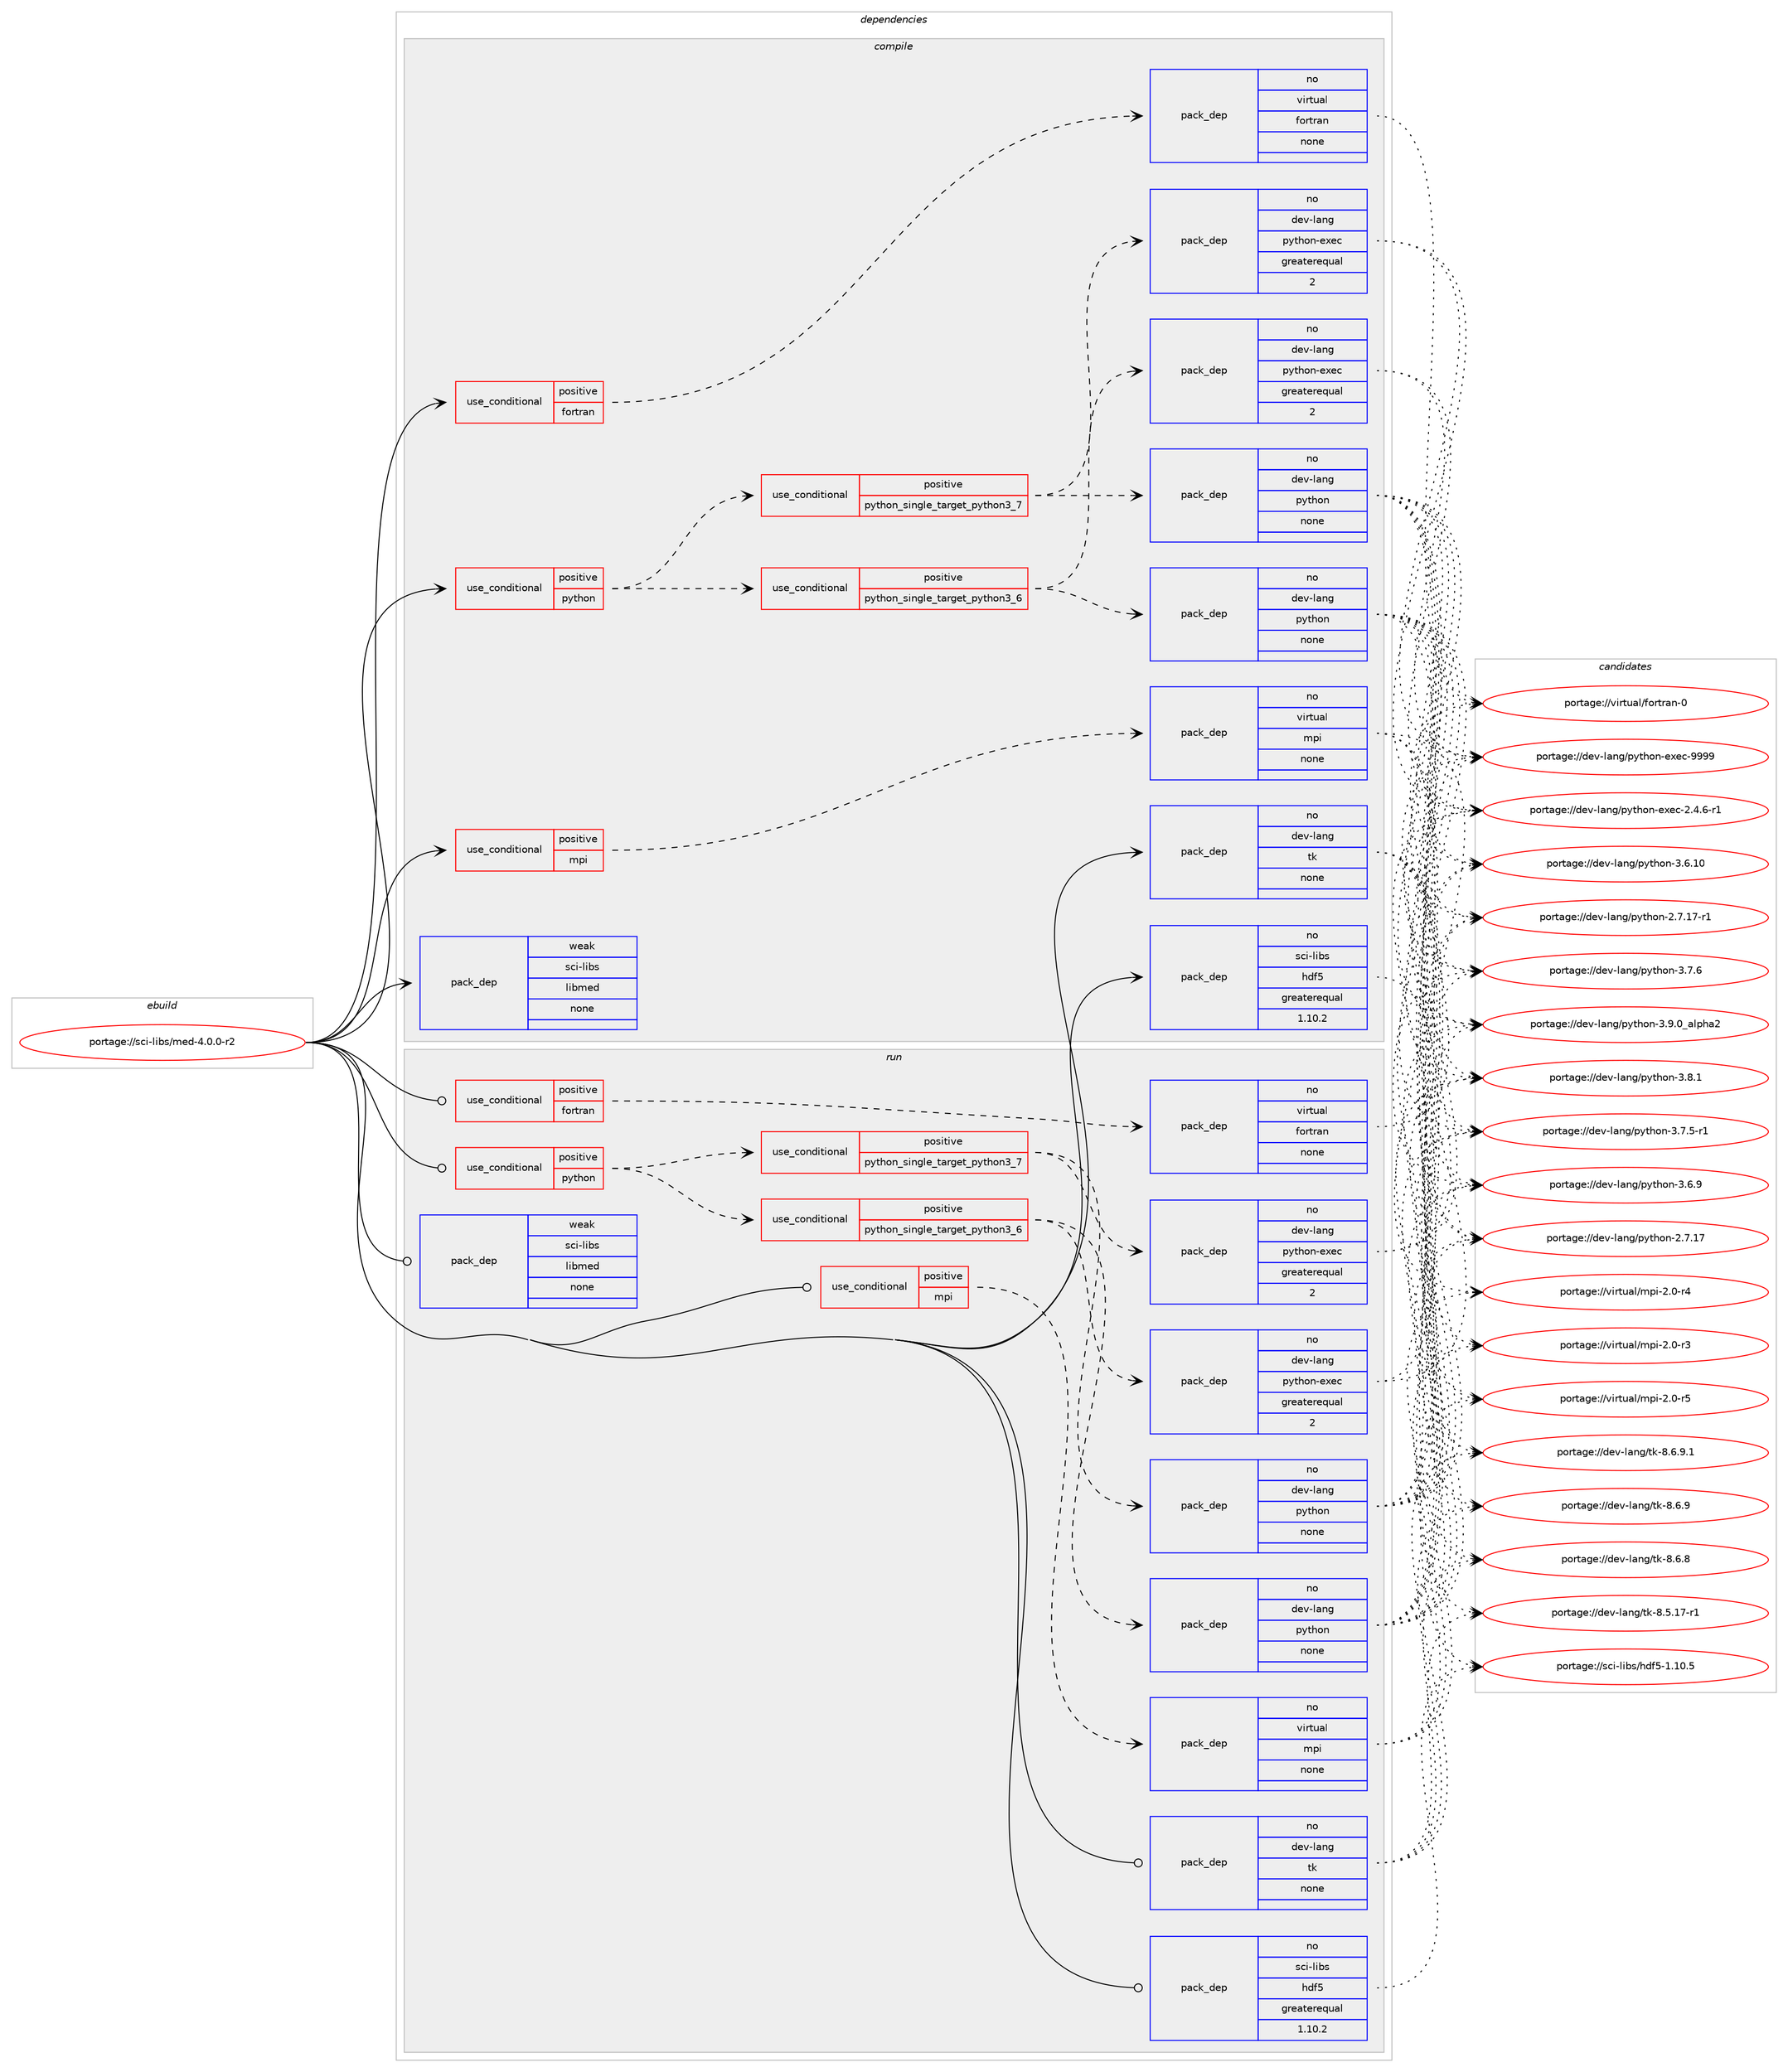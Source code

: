 digraph prolog {

# *************
# Graph options
# *************

newrank=true;
concentrate=true;
compound=true;
graph [rankdir=LR,fontname=Helvetica,fontsize=10,ranksep=1.5];#, ranksep=2.5, nodesep=0.2];
edge  [arrowhead=vee];
node  [fontname=Helvetica,fontsize=10];

# **********
# The ebuild
# **********

subgraph cluster_leftcol {
color=gray;
rank=same;
label=<<i>ebuild</i>>;
id [label="portage://sci-libs/med-4.0.0-r2", color=red, width=4, href="../sci-libs/med-4.0.0-r2.svg"];
}

# ****************
# The dependencies
# ****************

subgraph cluster_midcol {
color=gray;
label=<<i>dependencies</i>>;
subgraph cluster_compile {
fillcolor="#eeeeee";
style=filled;
label=<<i>compile</i>>;
subgraph cond15785 {
dependency80340 [label=<<TABLE BORDER="0" CELLBORDER="1" CELLSPACING="0" CELLPADDING="4"><TR><TD ROWSPAN="3" CELLPADDING="10">use_conditional</TD></TR><TR><TD>positive</TD></TR><TR><TD>fortran</TD></TR></TABLE>>, shape=none, color=red];
subgraph pack63107 {
dependency80341 [label=<<TABLE BORDER="0" CELLBORDER="1" CELLSPACING="0" CELLPADDING="4" WIDTH="220"><TR><TD ROWSPAN="6" CELLPADDING="30">pack_dep</TD></TR><TR><TD WIDTH="110">no</TD></TR><TR><TD>virtual</TD></TR><TR><TD>fortran</TD></TR><TR><TD>none</TD></TR><TR><TD></TD></TR></TABLE>>, shape=none, color=blue];
}
dependency80340:e -> dependency80341:w [weight=20,style="dashed",arrowhead="vee"];
}
id:e -> dependency80340:w [weight=20,style="solid",arrowhead="vee"];
subgraph cond15786 {
dependency80342 [label=<<TABLE BORDER="0" CELLBORDER="1" CELLSPACING="0" CELLPADDING="4"><TR><TD ROWSPAN="3" CELLPADDING="10">use_conditional</TD></TR><TR><TD>positive</TD></TR><TR><TD>mpi</TD></TR></TABLE>>, shape=none, color=red];
subgraph pack63108 {
dependency80343 [label=<<TABLE BORDER="0" CELLBORDER="1" CELLSPACING="0" CELLPADDING="4" WIDTH="220"><TR><TD ROWSPAN="6" CELLPADDING="30">pack_dep</TD></TR><TR><TD WIDTH="110">no</TD></TR><TR><TD>virtual</TD></TR><TR><TD>mpi</TD></TR><TR><TD>none</TD></TR><TR><TD></TD></TR></TABLE>>, shape=none, color=blue];
}
dependency80342:e -> dependency80343:w [weight=20,style="dashed",arrowhead="vee"];
}
id:e -> dependency80342:w [weight=20,style="solid",arrowhead="vee"];
subgraph cond15787 {
dependency80344 [label=<<TABLE BORDER="0" CELLBORDER="1" CELLSPACING="0" CELLPADDING="4"><TR><TD ROWSPAN="3" CELLPADDING="10">use_conditional</TD></TR><TR><TD>positive</TD></TR><TR><TD>python</TD></TR></TABLE>>, shape=none, color=red];
subgraph cond15788 {
dependency80345 [label=<<TABLE BORDER="0" CELLBORDER="1" CELLSPACING="0" CELLPADDING="4"><TR><TD ROWSPAN="3" CELLPADDING="10">use_conditional</TD></TR><TR><TD>positive</TD></TR><TR><TD>python_single_target_python3_6</TD></TR></TABLE>>, shape=none, color=red];
subgraph pack63109 {
dependency80346 [label=<<TABLE BORDER="0" CELLBORDER="1" CELLSPACING="0" CELLPADDING="4" WIDTH="220"><TR><TD ROWSPAN="6" CELLPADDING="30">pack_dep</TD></TR><TR><TD WIDTH="110">no</TD></TR><TR><TD>dev-lang</TD></TR><TR><TD>python</TD></TR><TR><TD>none</TD></TR><TR><TD></TD></TR></TABLE>>, shape=none, color=blue];
}
dependency80345:e -> dependency80346:w [weight=20,style="dashed",arrowhead="vee"];
subgraph pack63110 {
dependency80347 [label=<<TABLE BORDER="0" CELLBORDER="1" CELLSPACING="0" CELLPADDING="4" WIDTH="220"><TR><TD ROWSPAN="6" CELLPADDING="30">pack_dep</TD></TR><TR><TD WIDTH="110">no</TD></TR><TR><TD>dev-lang</TD></TR><TR><TD>python-exec</TD></TR><TR><TD>greaterequal</TD></TR><TR><TD>2</TD></TR></TABLE>>, shape=none, color=blue];
}
dependency80345:e -> dependency80347:w [weight=20,style="dashed",arrowhead="vee"];
}
dependency80344:e -> dependency80345:w [weight=20,style="dashed",arrowhead="vee"];
subgraph cond15789 {
dependency80348 [label=<<TABLE BORDER="0" CELLBORDER="1" CELLSPACING="0" CELLPADDING="4"><TR><TD ROWSPAN="3" CELLPADDING="10">use_conditional</TD></TR><TR><TD>positive</TD></TR><TR><TD>python_single_target_python3_7</TD></TR></TABLE>>, shape=none, color=red];
subgraph pack63111 {
dependency80349 [label=<<TABLE BORDER="0" CELLBORDER="1" CELLSPACING="0" CELLPADDING="4" WIDTH="220"><TR><TD ROWSPAN="6" CELLPADDING="30">pack_dep</TD></TR><TR><TD WIDTH="110">no</TD></TR><TR><TD>dev-lang</TD></TR><TR><TD>python</TD></TR><TR><TD>none</TD></TR><TR><TD></TD></TR></TABLE>>, shape=none, color=blue];
}
dependency80348:e -> dependency80349:w [weight=20,style="dashed",arrowhead="vee"];
subgraph pack63112 {
dependency80350 [label=<<TABLE BORDER="0" CELLBORDER="1" CELLSPACING="0" CELLPADDING="4" WIDTH="220"><TR><TD ROWSPAN="6" CELLPADDING="30">pack_dep</TD></TR><TR><TD WIDTH="110">no</TD></TR><TR><TD>dev-lang</TD></TR><TR><TD>python-exec</TD></TR><TR><TD>greaterequal</TD></TR><TR><TD>2</TD></TR></TABLE>>, shape=none, color=blue];
}
dependency80348:e -> dependency80350:w [weight=20,style="dashed",arrowhead="vee"];
}
dependency80344:e -> dependency80348:w [weight=20,style="dashed",arrowhead="vee"];
}
id:e -> dependency80344:w [weight=20,style="solid",arrowhead="vee"];
subgraph pack63113 {
dependency80351 [label=<<TABLE BORDER="0" CELLBORDER="1" CELLSPACING="0" CELLPADDING="4" WIDTH="220"><TR><TD ROWSPAN="6" CELLPADDING="30">pack_dep</TD></TR><TR><TD WIDTH="110">no</TD></TR><TR><TD>dev-lang</TD></TR><TR><TD>tk</TD></TR><TR><TD>none</TD></TR><TR><TD></TD></TR></TABLE>>, shape=none, color=blue];
}
id:e -> dependency80351:w [weight=20,style="solid",arrowhead="vee"];
subgraph pack63114 {
dependency80352 [label=<<TABLE BORDER="0" CELLBORDER="1" CELLSPACING="0" CELLPADDING="4" WIDTH="220"><TR><TD ROWSPAN="6" CELLPADDING="30">pack_dep</TD></TR><TR><TD WIDTH="110">no</TD></TR><TR><TD>sci-libs</TD></TR><TR><TD>hdf5</TD></TR><TR><TD>greaterequal</TD></TR><TR><TD>1.10.2</TD></TR></TABLE>>, shape=none, color=blue];
}
id:e -> dependency80352:w [weight=20,style="solid",arrowhead="vee"];
subgraph pack63115 {
dependency80353 [label=<<TABLE BORDER="0" CELLBORDER="1" CELLSPACING="0" CELLPADDING="4" WIDTH="220"><TR><TD ROWSPAN="6" CELLPADDING="30">pack_dep</TD></TR><TR><TD WIDTH="110">weak</TD></TR><TR><TD>sci-libs</TD></TR><TR><TD>libmed</TD></TR><TR><TD>none</TD></TR><TR><TD></TD></TR></TABLE>>, shape=none, color=blue];
}
id:e -> dependency80353:w [weight=20,style="solid",arrowhead="vee"];
}
subgraph cluster_compileandrun {
fillcolor="#eeeeee";
style=filled;
label=<<i>compile and run</i>>;
}
subgraph cluster_run {
fillcolor="#eeeeee";
style=filled;
label=<<i>run</i>>;
subgraph cond15790 {
dependency80354 [label=<<TABLE BORDER="0" CELLBORDER="1" CELLSPACING="0" CELLPADDING="4"><TR><TD ROWSPAN="3" CELLPADDING="10">use_conditional</TD></TR><TR><TD>positive</TD></TR><TR><TD>fortran</TD></TR></TABLE>>, shape=none, color=red];
subgraph pack63116 {
dependency80355 [label=<<TABLE BORDER="0" CELLBORDER="1" CELLSPACING="0" CELLPADDING="4" WIDTH="220"><TR><TD ROWSPAN="6" CELLPADDING="30">pack_dep</TD></TR><TR><TD WIDTH="110">no</TD></TR><TR><TD>virtual</TD></TR><TR><TD>fortran</TD></TR><TR><TD>none</TD></TR><TR><TD></TD></TR></TABLE>>, shape=none, color=blue];
}
dependency80354:e -> dependency80355:w [weight=20,style="dashed",arrowhead="vee"];
}
id:e -> dependency80354:w [weight=20,style="solid",arrowhead="odot"];
subgraph cond15791 {
dependency80356 [label=<<TABLE BORDER="0" CELLBORDER="1" CELLSPACING="0" CELLPADDING="4"><TR><TD ROWSPAN="3" CELLPADDING="10">use_conditional</TD></TR><TR><TD>positive</TD></TR><TR><TD>mpi</TD></TR></TABLE>>, shape=none, color=red];
subgraph pack63117 {
dependency80357 [label=<<TABLE BORDER="0" CELLBORDER="1" CELLSPACING="0" CELLPADDING="4" WIDTH="220"><TR><TD ROWSPAN="6" CELLPADDING="30">pack_dep</TD></TR><TR><TD WIDTH="110">no</TD></TR><TR><TD>virtual</TD></TR><TR><TD>mpi</TD></TR><TR><TD>none</TD></TR><TR><TD></TD></TR></TABLE>>, shape=none, color=blue];
}
dependency80356:e -> dependency80357:w [weight=20,style="dashed",arrowhead="vee"];
}
id:e -> dependency80356:w [weight=20,style="solid",arrowhead="odot"];
subgraph cond15792 {
dependency80358 [label=<<TABLE BORDER="0" CELLBORDER="1" CELLSPACING="0" CELLPADDING="4"><TR><TD ROWSPAN="3" CELLPADDING="10">use_conditional</TD></TR><TR><TD>positive</TD></TR><TR><TD>python</TD></TR></TABLE>>, shape=none, color=red];
subgraph cond15793 {
dependency80359 [label=<<TABLE BORDER="0" CELLBORDER="1" CELLSPACING="0" CELLPADDING="4"><TR><TD ROWSPAN="3" CELLPADDING="10">use_conditional</TD></TR><TR><TD>positive</TD></TR><TR><TD>python_single_target_python3_6</TD></TR></TABLE>>, shape=none, color=red];
subgraph pack63118 {
dependency80360 [label=<<TABLE BORDER="0" CELLBORDER="1" CELLSPACING="0" CELLPADDING="4" WIDTH="220"><TR><TD ROWSPAN="6" CELLPADDING="30">pack_dep</TD></TR><TR><TD WIDTH="110">no</TD></TR><TR><TD>dev-lang</TD></TR><TR><TD>python</TD></TR><TR><TD>none</TD></TR><TR><TD></TD></TR></TABLE>>, shape=none, color=blue];
}
dependency80359:e -> dependency80360:w [weight=20,style="dashed",arrowhead="vee"];
subgraph pack63119 {
dependency80361 [label=<<TABLE BORDER="0" CELLBORDER="1" CELLSPACING="0" CELLPADDING="4" WIDTH="220"><TR><TD ROWSPAN="6" CELLPADDING="30">pack_dep</TD></TR><TR><TD WIDTH="110">no</TD></TR><TR><TD>dev-lang</TD></TR><TR><TD>python-exec</TD></TR><TR><TD>greaterequal</TD></TR><TR><TD>2</TD></TR></TABLE>>, shape=none, color=blue];
}
dependency80359:e -> dependency80361:w [weight=20,style="dashed",arrowhead="vee"];
}
dependency80358:e -> dependency80359:w [weight=20,style="dashed",arrowhead="vee"];
subgraph cond15794 {
dependency80362 [label=<<TABLE BORDER="0" CELLBORDER="1" CELLSPACING="0" CELLPADDING="4"><TR><TD ROWSPAN="3" CELLPADDING="10">use_conditional</TD></TR><TR><TD>positive</TD></TR><TR><TD>python_single_target_python3_7</TD></TR></TABLE>>, shape=none, color=red];
subgraph pack63120 {
dependency80363 [label=<<TABLE BORDER="0" CELLBORDER="1" CELLSPACING="0" CELLPADDING="4" WIDTH="220"><TR><TD ROWSPAN="6" CELLPADDING="30">pack_dep</TD></TR><TR><TD WIDTH="110">no</TD></TR><TR><TD>dev-lang</TD></TR><TR><TD>python</TD></TR><TR><TD>none</TD></TR><TR><TD></TD></TR></TABLE>>, shape=none, color=blue];
}
dependency80362:e -> dependency80363:w [weight=20,style="dashed",arrowhead="vee"];
subgraph pack63121 {
dependency80364 [label=<<TABLE BORDER="0" CELLBORDER="1" CELLSPACING="0" CELLPADDING="4" WIDTH="220"><TR><TD ROWSPAN="6" CELLPADDING="30">pack_dep</TD></TR><TR><TD WIDTH="110">no</TD></TR><TR><TD>dev-lang</TD></TR><TR><TD>python-exec</TD></TR><TR><TD>greaterequal</TD></TR><TR><TD>2</TD></TR></TABLE>>, shape=none, color=blue];
}
dependency80362:e -> dependency80364:w [weight=20,style="dashed",arrowhead="vee"];
}
dependency80358:e -> dependency80362:w [weight=20,style="dashed",arrowhead="vee"];
}
id:e -> dependency80358:w [weight=20,style="solid",arrowhead="odot"];
subgraph pack63122 {
dependency80365 [label=<<TABLE BORDER="0" CELLBORDER="1" CELLSPACING="0" CELLPADDING="4" WIDTH="220"><TR><TD ROWSPAN="6" CELLPADDING="30">pack_dep</TD></TR><TR><TD WIDTH="110">no</TD></TR><TR><TD>dev-lang</TD></TR><TR><TD>tk</TD></TR><TR><TD>none</TD></TR><TR><TD></TD></TR></TABLE>>, shape=none, color=blue];
}
id:e -> dependency80365:w [weight=20,style="solid",arrowhead="odot"];
subgraph pack63123 {
dependency80366 [label=<<TABLE BORDER="0" CELLBORDER="1" CELLSPACING="0" CELLPADDING="4" WIDTH="220"><TR><TD ROWSPAN="6" CELLPADDING="30">pack_dep</TD></TR><TR><TD WIDTH="110">no</TD></TR><TR><TD>sci-libs</TD></TR><TR><TD>hdf5</TD></TR><TR><TD>greaterequal</TD></TR><TR><TD>1.10.2</TD></TR></TABLE>>, shape=none, color=blue];
}
id:e -> dependency80366:w [weight=20,style="solid",arrowhead="odot"];
subgraph pack63124 {
dependency80367 [label=<<TABLE BORDER="0" CELLBORDER="1" CELLSPACING="0" CELLPADDING="4" WIDTH="220"><TR><TD ROWSPAN="6" CELLPADDING="30">pack_dep</TD></TR><TR><TD WIDTH="110">weak</TD></TR><TR><TD>sci-libs</TD></TR><TR><TD>libmed</TD></TR><TR><TD>none</TD></TR><TR><TD></TD></TR></TABLE>>, shape=none, color=blue];
}
id:e -> dependency80367:w [weight=20,style="solid",arrowhead="odot"];
}
}

# **************
# The candidates
# **************

subgraph cluster_choices {
rank=same;
color=gray;
label=<<i>candidates</i>>;

subgraph choice63107 {
color=black;
nodesep=1;
choice1181051141161179710847102111114116114971104548 [label="portage://virtual/fortran-0", color=red, width=4,href="../virtual/fortran-0.svg"];
dependency80341:e -> choice1181051141161179710847102111114116114971104548:w [style=dotted,weight="100"];
}
subgraph choice63108 {
color=black;
nodesep=1;
choice1181051141161179710847109112105455046484511453 [label="portage://virtual/mpi-2.0-r5", color=red, width=4,href="../virtual/mpi-2.0-r5.svg"];
choice1181051141161179710847109112105455046484511452 [label="portage://virtual/mpi-2.0-r4", color=red, width=4,href="../virtual/mpi-2.0-r4.svg"];
choice1181051141161179710847109112105455046484511451 [label="portage://virtual/mpi-2.0-r3", color=red, width=4,href="../virtual/mpi-2.0-r3.svg"];
dependency80343:e -> choice1181051141161179710847109112105455046484511453:w [style=dotted,weight="100"];
dependency80343:e -> choice1181051141161179710847109112105455046484511452:w [style=dotted,weight="100"];
dependency80343:e -> choice1181051141161179710847109112105455046484511451:w [style=dotted,weight="100"];
}
subgraph choice63109 {
color=black;
nodesep=1;
choice10010111845108971101034711212111610411111045514657464895971081121049750 [label="portage://dev-lang/python-3.9.0_alpha2", color=red, width=4,href="../dev-lang/python-3.9.0_alpha2.svg"];
choice100101118451089711010347112121116104111110455146564649 [label="portage://dev-lang/python-3.8.1", color=red, width=4,href="../dev-lang/python-3.8.1.svg"];
choice100101118451089711010347112121116104111110455146554654 [label="portage://dev-lang/python-3.7.6", color=red, width=4,href="../dev-lang/python-3.7.6.svg"];
choice1001011184510897110103471121211161041111104551465546534511449 [label="portage://dev-lang/python-3.7.5-r1", color=red, width=4,href="../dev-lang/python-3.7.5-r1.svg"];
choice100101118451089711010347112121116104111110455146544657 [label="portage://dev-lang/python-3.6.9", color=red, width=4,href="../dev-lang/python-3.6.9.svg"];
choice10010111845108971101034711212111610411111045514654464948 [label="portage://dev-lang/python-3.6.10", color=red, width=4,href="../dev-lang/python-3.6.10.svg"];
choice100101118451089711010347112121116104111110455046554649554511449 [label="portage://dev-lang/python-2.7.17-r1", color=red, width=4,href="../dev-lang/python-2.7.17-r1.svg"];
choice10010111845108971101034711212111610411111045504655464955 [label="portage://dev-lang/python-2.7.17", color=red, width=4,href="../dev-lang/python-2.7.17.svg"];
dependency80346:e -> choice10010111845108971101034711212111610411111045514657464895971081121049750:w [style=dotted,weight="100"];
dependency80346:e -> choice100101118451089711010347112121116104111110455146564649:w [style=dotted,weight="100"];
dependency80346:e -> choice100101118451089711010347112121116104111110455146554654:w [style=dotted,weight="100"];
dependency80346:e -> choice1001011184510897110103471121211161041111104551465546534511449:w [style=dotted,weight="100"];
dependency80346:e -> choice100101118451089711010347112121116104111110455146544657:w [style=dotted,weight="100"];
dependency80346:e -> choice10010111845108971101034711212111610411111045514654464948:w [style=dotted,weight="100"];
dependency80346:e -> choice100101118451089711010347112121116104111110455046554649554511449:w [style=dotted,weight="100"];
dependency80346:e -> choice10010111845108971101034711212111610411111045504655464955:w [style=dotted,weight="100"];
}
subgraph choice63110 {
color=black;
nodesep=1;
choice10010111845108971101034711212111610411111045101120101994557575757 [label="portage://dev-lang/python-exec-9999", color=red, width=4,href="../dev-lang/python-exec-9999.svg"];
choice10010111845108971101034711212111610411111045101120101994550465246544511449 [label="portage://dev-lang/python-exec-2.4.6-r1", color=red, width=4,href="../dev-lang/python-exec-2.4.6-r1.svg"];
dependency80347:e -> choice10010111845108971101034711212111610411111045101120101994557575757:w [style=dotted,weight="100"];
dependency80347:e -> choice10010111845108971101034711212111610411111045101120101994550465246544511449:w [style=dotted,weight="100"];
}
subgraph choice63111 {
color=black;
nodesep=1;
choice10010111845108971101034711212111610411111045514657464895971081121049750 [label="portage://dev-lang/python-3.9.0_alpha2", color=red, width=4,href="../dev-lang/python-3.9.0_alpha2.svg"];
choice100101118451089711010347112121116104111110455146564649 [label="portage://dev-lang/python-3.8.1", color=red, width=4,href="../dev-lang/python-3.8.1.svg"];
choice100101118451089711010347112121116104111110455146554654 [label="portage://dev-lang/python-3.7.6", color=red, width=4,href="../dev-lang/python-3.7.6.svg"];
choice1001011184510897110103471121211161041111104551465546534511449 [label="portage://dev-lang/python-3.7.5-r1", color=red, width=4,href="../dev-lang/python-3.7.5-r1.svg"];
choice100101118451089711010347112121116104111110455146544657 [label="portage://dev-lang/python-3.6.9", color=red, width=4,href="../dev-lang/python-3.6.9.svg"];
choice10010111845108971101034711212111610411111045514654464948 [label="portage://dev-lang/python-3.6.10", color=red, width=4,href="../dev-lang/python-3.6.10.svg"];
choice100101118451089711010347112121116104111110455046554649554511449 [label="portage://dev-lang/python-2.7.17-r1", color=red, width=4,href="../dev-lang/python-2.7.17-r1.svg"];
choice10010111845108971101034711212111610411111045504655464955 [label="portage://dev-lang/python-2.7.17", color=red, width=4,href="../dev-lang/python-2.7.17.svg"];
dependency80349:e -> choice10010111845108971101034711212111610411111045514657464895971081121049750:w [style=dotted,weight="100"];
dependency80349:e -> choice100101118451089711010347112121116104111110455146564649:w [style=dotted,weight="100"];
dependency80349:e -> choice100101118451089711010347112121116104111110455146554654:w [style=dotted,weight="100"];
dependency80349:e -> choice1001011184510897110103471121211161041111104551465546534511449:w [style=dotted,weight="100"];
dependency80349:e -> choice100101118451089711010347112121116104111110455146544657:w [style=dotted,weight="100"];
dependency80349:e -> choice10010111845108971101034711212111610411111045514654464948:w [style=dotted,weight="100"];
dependency80349:e -> choice100101118451089711010347112121116104111110455046554649554511449:w [style=dotted,weight="100"];
dependency80349:e -> choice10010111845108971101034711212111610411111045504655464955:w [style=dotted,weight="100"];
}
subgraph choice63112 {
color=black;
nodesep=1;
choice10010111845108971101034711212111610411111045101120101994557575757 [label="portage://dev-lang/python-exec-9999", color=red, width=4,href="../dev-lang/python-exec-9999.svg"];
choice10010111845108971101034711212111610411111045101120101994550465246544511449 [label="portage://dev-lang/python-exec-2.4.6-r1", color=red, width=4,href="../dev-lang/python-exec-2.4.6-r1.svg"];
dependency80350:e -> choice10010111845108971101034711212111610411111045101120101994557575757:w [style=dotted,weight="100"];
dependency80350:e -> choice10010111845108971101034711212111610411111045101120101994550465246544511449:w [style=dotted,weight="100"];
}
subgraph choice63113 {
color=black;
nodesep=1;
choice1001011184510897110103471161074556465446574649 [label="portage://dev-lang/tk-8.6.9.1", color=red, width=4,href="../dev-lang/tk-8.6.9.1.svg"];
choice100101118451089711010347116107455646544657 [label="portage://dev-lang/tk-8.6.9", color=red, width=4,href="../dev-lang/tk-8.6.9.svg"];
choice100101118451089711010347116107455646544656 [label="portage://dev-lang/tk-8.6.8", color=red, width=4,href="../dev-lang/tk-8.6.8.svg"];
choice100101118451089711010347116107455646534649554511449 [label="portage://dev-lang/tk-8.5.17-r1", color=red, width=4,href="../dev-lang/tk-8.5.17-r1.svg"];
dependency80351:e -> choice1001011184510897110103471161074556465446574649:w [style=dotted,weight="100"];
dependency80351:e -> choice100101118451089711010347116107455646544657:w [style=dotted,weight="100"];
dependency80351:e -> choice100101118451089711010347116107455646544656:w [style=dotted,weight="100"];
dependency80351:e -> choice100101118451089711010347116107455646534649554511449:w [style=dotted,weight="100"];
}
subgraph choice63114 {
color=black;
nodesep=1;
choice115991054510810598115471041001025345494649484653 [label="portage://sci-libs/hdf5-1.10.5", color=red, width=4,href="../sci-libs/hdf5-1.10.5.svg"];
dependency80352:e -> choice115991054510810598115471041001025345494649484653:w [style=dotted,weight="100"];
}
subgraph choice63115 {
color=black;
nodesep=1;
}
subgraph choice63116 {
color=black;
nodesep=1;
choice1181051141161179710847102111114116114971104548 [label="portage://virtual/fortran-0", color=red, width=4,href="../virtual/fortran-0.svg"];
dependency80355:e -> choice1181051141161179710847102111114116114971104548:w [style=dotted,weight="100"];
}
subgraph choice63117 {
color=black;
nodesep=1;
choice1181051141161179710847109112105455046484511453 [label="portage://virtual/mpi-2.0-r5", color=red, width=4,href="../virtual/mpi-2.0-r5.svg"];
choice1181051141161179710847109112105455046484511452 [label="portage://virtual/mpi-2.0-r4", color=red, width=4,href="../virtual/mpi-2.0-r4.svg"];
choice1181051141161179710847109112105455046484511451 [label="portage://virtual/mpi-2.0-r3", color=red, width=4,href="../virtual/mpi-2.0-r3.svg"];
dependency80357:e -> choice1181051141161179710847109112105455046484511453:w [style=dotted,weight="100"];
dependency80357:e -> choice1181051141161179710847109112105455046484511452:w [style=dotted,weight="100"];
dependency80357:e -> choice1181051141161179710847109112105455046484511451:w [style=dotted,weight="100"];
}
subgraph choice63118 {
color=black;
nodesep=1;
choice10010111845108971101034711212111610411111045514657464895971081121049750 [label="portage://dev-lang/python-3.9.0_alpha2", color=red, width=4,href="../dev-lang/python-3.9.0_alpha2.svg"];
choice100101118451089711010347112121116104111110455146564649 [label="portage://dev-lang/python-3.8.1", color=red, width=4,href="../dev-lang/python-3.8.1.svg"];
choice100101118451089711010347112121116104111110455146554654 [label="portage://dev-lang/python-3.7.6", color=red, width=4,href="../dev-lang/python-3.7.6.svg"];
choice1001011184510897110103471121211161041111104551465546534511449 [label="portage://dev-lang/python-3.7.5-r1", color=red, width=4,href="../dev-lang/python-3.7.5-r1.svg"];
choice100101118451089711010347112121116104111110455146544657 [label="portage://dev-lang/python-3.6.9", color=red, width=4,href="../dev-lang/python-3.6.9.svg"];
choice10010111845108971101034711212111610411111045514654464948 [label="portage://dev-lang/python-3.6.10", color=red, width=4,href="../dev-lang/python-3.6.10.svg"];
choice100101118451089711010347112121116104111110455046554649554511449 [label="portage://dev-lang/python-2.7.17-r1", color=red, width=4,href="../dev-lang/python-2.7.17-r1.svg"];
choice10010111845108971101034711212111610411111045504655464955 [label="portage://dev-lang/python-2.7.17", color=red, width=4,href="../dev-lang/python-2.7.17.svg"];
dependency80360:e -> choice10010111845108971101034711212111610411111045514657464895971081121049750:w [style=dotted,weight="100"];
dependency80360:e -> choice100101118451089711010347112121116104111110455146564649:w [style=dotted,weight="100"];
dependency80360:e -> choice100101118451089711010347112121116104111110455146554654:w [style=dotted,weight="100"];
dependency80360:e -> choice1001011184510897110103471121211161041111104551465546534511449:w [style=dotted,weight="100"];
dependency80360:e -> choice100101118451089711010347112121116104111110455146544657:w [style=dotted,weight="100"];
dependency80360:e -> choice10010111845108971101034711212111610411111045514654464948:w [style=dotted,weight="100"];
dependency80360:e -> choice100101118451089711010347112121116104111110455046554649554511449:w [style=dotted,weight="100"];
dependency80360:e -> choice10010111845108971101034711212111610411111045504655464955:w [style=dotted,weight="100"];
}
subgraph choice63119 {
color=black;
nodesep=1;
choice10010111845108971101034711212111610411111045101120101994557575757 [label="portage://dev-lang/python-exec-9999", color=red, width=4,href="../dev-lang/python-exec-9999.svg"];
choice10010111845108971101034711212111610411111045101120101994550465246544511449 [label="portage://dev-lang/python-exec-2.4.6-r1", color=red, width=4,href="../dev-lang/python-exec-2.4.6-r1.svg"];
dependency80361:e -> choice10010111845108971101034711212111610411111045101120101994557575757:w [style=dotted,weight="100"];
dependency80361:e -> choice10010111845108971101034711212111610411111045101120101994550465246544511449:w [style=dotted,weight="100"];
}
subgraph choice63120 {
color=black;
nodesep=1;
choice10010111845108971101034711212111610411111045514657464895971081121049750 [label="portage://dev-lang/python-3.9.0_alpha2", color=red, width=4,href="../dev-lang/python-3.9.0_alpha2.svg"];
choice100101118451089711010347112121116104111110455146564649 [label="portage://dev-lang/python-3.8.1", color=red, width=4,href="../dev-lang/python-3.8.1.svg"];
choice100101118451089711010347112121116104111110455146554654 [label="portage://dev-lang/python-3.7.6", color=red, width=4,href="../dev-lang/python-3.7.6.svg"];
choice1001011184510897110103471121211161041111104551465546534511449 [label="portage://dev-lang/python-3.7.5-r1", color=red, width=4,href="../dev-lang/python-3.7.5-r1.svg"];
choice100101118451089711010347112121116104111110455146544657 [label="portage://dev-lang/python-3.6.9", color=red, width=4,href="../dev-lang/python-3.6.9.svg"];
choice10010111845108971101034711212111610411111045514654464948 [label="portage://dev-lang/python-3.6.10", color=red, width=4,href="../dev-lang/python-3.6.10.svg"];
choice100101118451089711010347112121116104111110455046554649554511449 [label="portage://dev-lang/python-2.7.17-r1", color=red, width=4,href="../dev-lang/python-2.7.17-r1.svg"];
choice10010111845108971101034711212111610411111045504655464955 [label="portage://dev-lang/python-2.7.17", color=red, width=4,href="../dev-lang/python-2.7.17.svg"];
dependency80363:e -> choice10010111845108971101034711212111610411111045514657464895971081121049750:w [style=dotted,weight="100"];
dependency80363:e -> choice100101118451089711010347112121116104111110455146564649:w [style=dotted,weight="100"];
dependency80363:e -> choice100101118451089711010347112121116104111110455146554654:w [style=dotted,weight="100"];
dependency80363:e -> choice1001011184510897110103471121211161041111104551465546534511449:w [style=dotted,weight="100"];
dependency80363:e -> choice100101118451089711010347112121116104111110455146544657:w [style=dotted,weight="100"];
dependency80363:e -> choice10010111845108971101034711212111610411111045514654464948:w [style=dotted,weight="100"];
dependency80363:e -> choice100101118451089711010347112121116104111110455046554649554511449:w [style=dotted,weight="100"];
dependency80363:e -> choice10010111845108971101034711212111610411111045504655464955:w [style=dotted,weight="100"];
}
subgraph choice63121 {
color=black;
nodesep=1;
choice10010111845108971101034711212111610411111045101120101994557575757 [label="portage://dev-lang/python-exec-9999", color=red, width=4,href="../dev-lang/python-exec-9999.svg"];
choice10010111845108971101034711212111610411111045101120101994550465246544511449 [label="portage://dev-lang/python-exec-2.4.6-r1", color=red, width=4,href="../dev-lang/python-exec-2.4.6-r1.svg"];
dependency80364:e -> choice10010111845108971101034711212111610411111045101120101994557575757:w [style=dotted,weight="100"];
dependency80364:e -> choice10010111845108971101034711212111610411111045101120101994550465246544511449:w [style=dotted,weight="100"];
}
subgraph choice63122 {
color=black;
nodesep=1;
choice1001011184510897110103471161074556465446574649 [label="portage://dev-lang/tk-8.6.9.1", color=red, width=4,href="../dev-lang/tk-8.6.9.1.svg"];
choice100101118451089711010347116107455646544657 [label="portage://dev-lang/tk-8.6.9", color=red, width=4,href="../dev-lang/tk-8.6.9.svg"];
choice100101118451089711010347116107455646544656 [label="portage://dev-lang/tk-8.6.8", color=red, width=4,href="../dev-lang/tk-8.6.8.svg"];
choice100101118451089711010347116107455646534649554511449 [label="portage://dev-lang/tk-8.5.17-r1", color=red, width=4,href="../dev-lang/tk-8.5.17-r1.svg"];
dependency80365:e -> choice1001011184510897110103471161074556465446574649:w [style=dotted,weight="100"];
dependency80365:e -> choice100101118451089711010347116107455646544657:w [style=dotted,weight="100"];
dependency80365:e -> choice100101118451089711010347116107455646544656:w [style=dotted,weight="100"];
dependency80365:e -> choice100101118451089711010347116107455646534649554511449:w [style=dotted,weight="100"];
}
subgraph choice63123 {
color=black;
nodesep=1;
choice115991054510810598115471041001025345494649484653 [label="portage://sci-libs/hdf5-1.10.5", color=red, width=4,href="../sci-libs/hdf5-1.10.5.svg"];
dependency80366:e -> choice115991054510810598115471041001025345494649484653:w [style=dotted,weight="100"];
}
subgraph choice63124 {
color=black;
nodesep=1;
}
}

}
